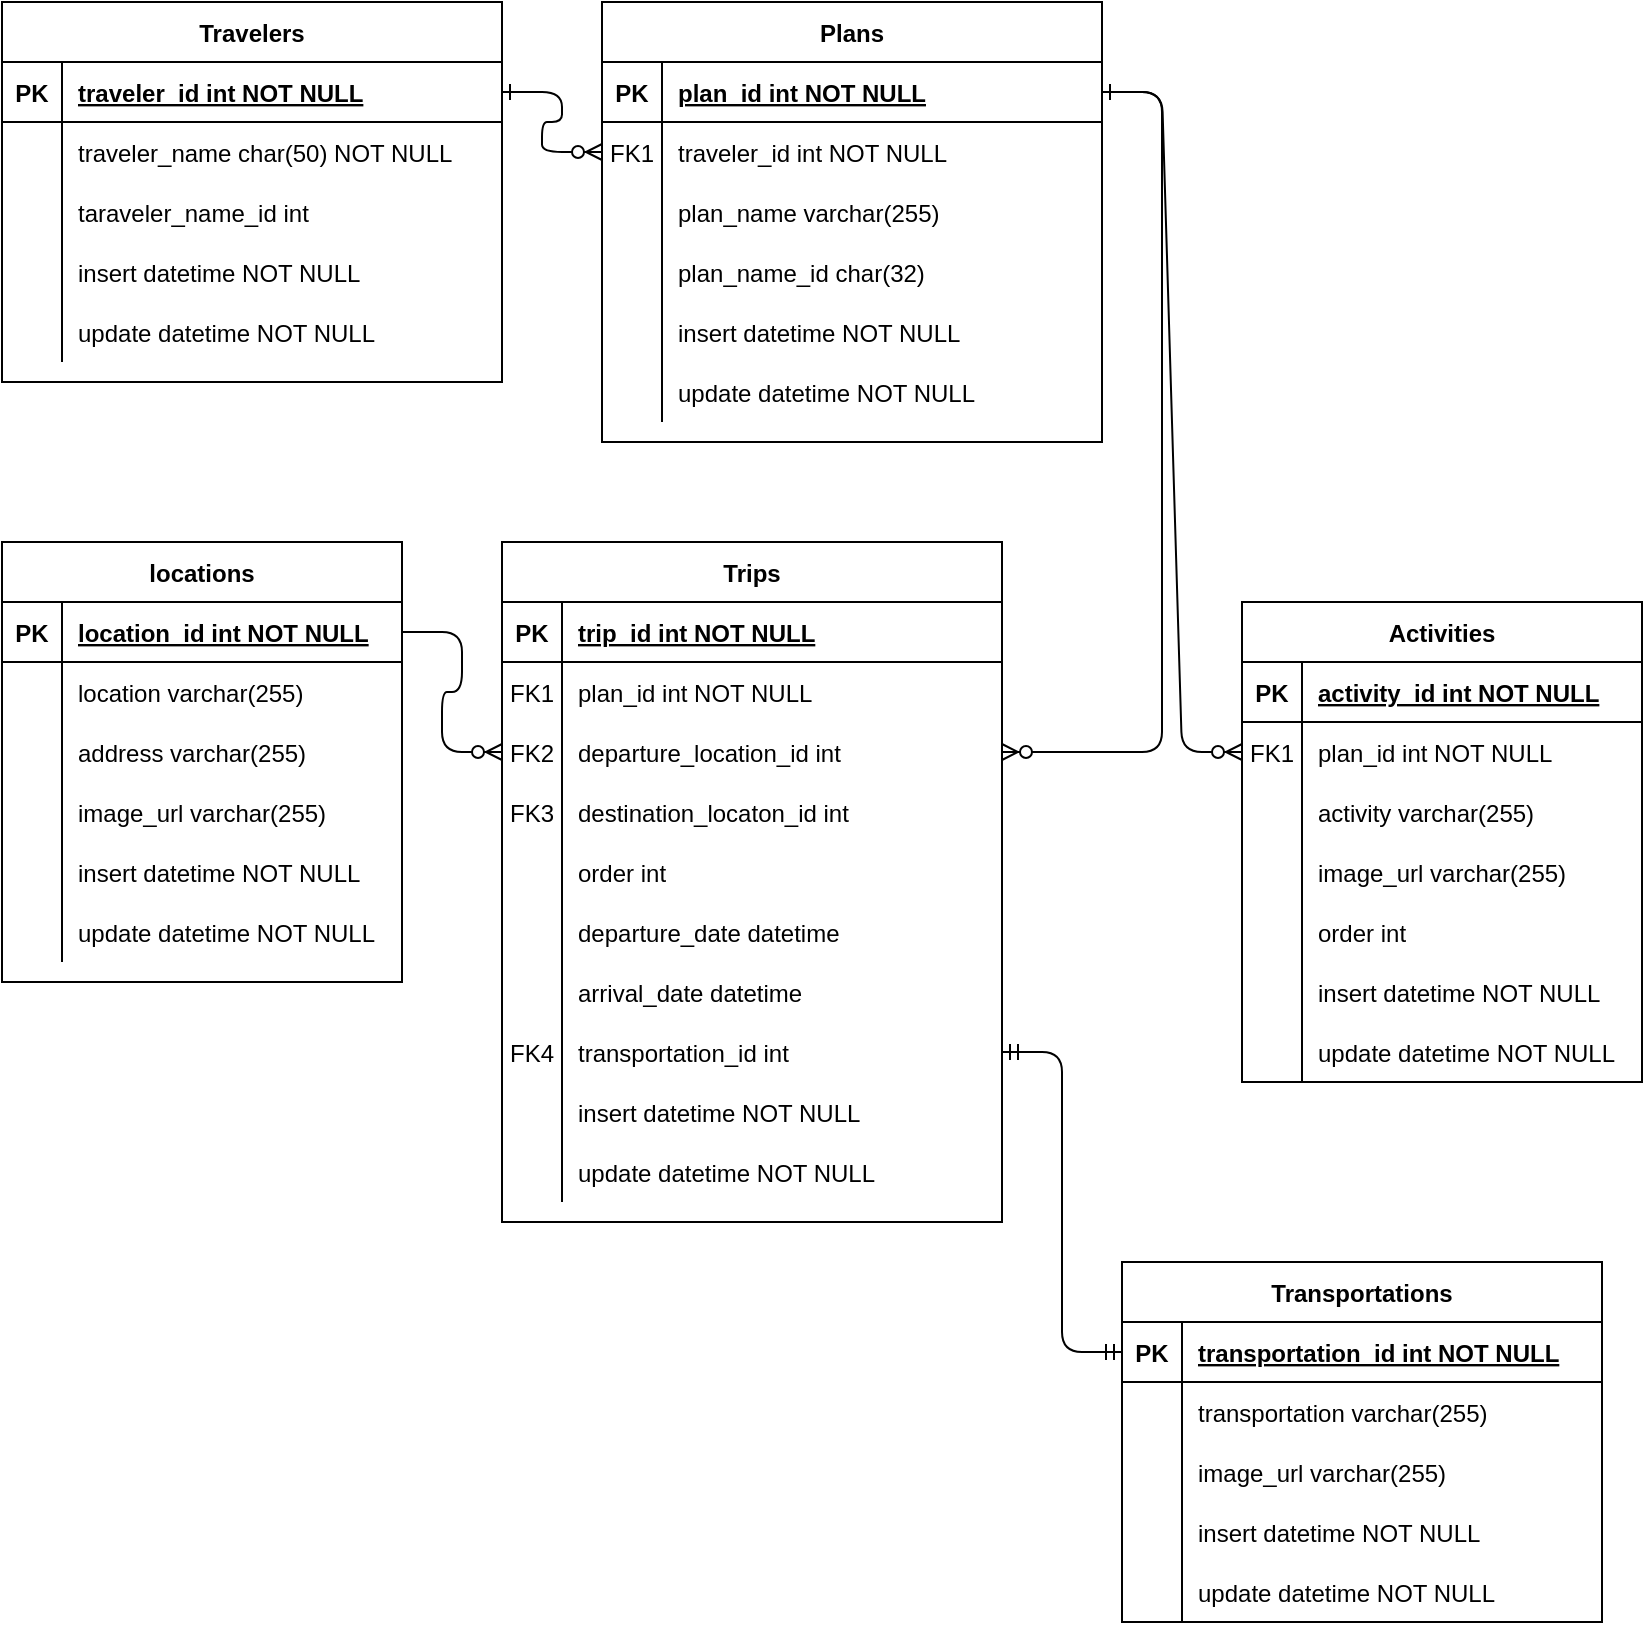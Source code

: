 <mxfile version="13.4.2" type="github">
  <diagram id="R2lEEEUBdFMjLlhIrx00" name="Page-1">
    <mxGraphModel dx="1186" dy="706" grid="1" gridSize="10" guides="1" tooltips="1" connect="1" arrows="1" fold="1" page="1" pageScale="1" pageWidth="850" pageHeight="1100" math="0" shadow="0" extFonts="Permanent Marker^https://fonts.googleapis.com/css?family=Permanent+Marker">
      <root>
        <mxCell id="0" />
        <mxCell id="1" parent="0" />
        <mxCell id="C-vyLk0tnHw3VtMMgP7b-1" value="" style="edgeStyle=entityRelationEdgeStyle;endArrow=ERzeroToMany;startArrow=ERone;endFill=1;startFill=0;" parent="1" source="C-vyLk0tnHw3VtMMgP7b-24" target="C-vyLk0tnHw3VtMMgP7b-6" edge="1">
          <mxGeometry width="100" height="100" relative="1" as="geometry">
            <mxPoint x="340" y="720" as="sourcePoint" />
            <mxPoint x="440" y="620" as="targetPoint" />
          </mxGeometry>
        </mxCell>
        <mxCell id="C-vyLk0tnHw3VtMMgP7b-12" value="" style="edgeStyle=entityRelationEdgeStyle;endArrow=ERzeroToMany;startArrow=ERone;endFill=1;startFill=0;" parent="1" source="C-vyLk0tnHw3VtMMgP7b-3" target="C-vyLk0tnHw3VtMMgP7b-17" edge="1">
          <mxGeometry width="100" height="100" relative="1" as="geometry">
            <mxPoint x="400" y="180" as="sourcePoint" />
            <mxPoint x="460" y="205" as="targetPoint" />
          </mxGeometry>
        </mxCell>
        <mxCell id="DpJ3JhVT5KA6zE6sPH7z-56" value="" style="edgeStyle=entityRelationEdgeStyle;fontSize=12;html=1;endArrow=ERzeroToMany;endFill=1;exitX=1;exitY=0.5;exitDx=0;exitDy=0;entryX=0;entryY=0.5;entryDx=0;entryDy=0;" parent="1" source="DpJ3JhVT5KA6zE6sPH7z-38" target="C-vyLk0tnHw3VtMMgP7b-17" edge="1">
          <mxGeometry width="100" height="100" relative="1" as="geometry">
            <mxPoint x="250" y="560" as="sourcePoint" />
            <mxPoint x="310" y="450" as="targetPoint" />
          </mxGeometry>
        </mxCell>
        <mxCell id="C-vyLk0tnHw3VtMMgP7b-23" value="Travelers" style="shape=table;startSize=30;container=1;collapsible=1;childLayout=tableLayout;fixedRows=1;rowLines=0;fontStyle=1;align=center;resizeLast=1;" parent="1" vertex="1">
          <mxGeometry x="10" y="10" width="250" height="190" as="geometry" />
        </mxCell>
        <mxCell id="C-vyLk0tnHw3VtMMgP7b-24" value="" style="shape=partialRectangle;collapsible=0;dropTarget=0;pointerEvents=0;fillColor=none;points=[[0,0.5],[1,0.5]];portConstraint=eastwest;top=0;left=0;right=0;bottom=1;" parent="C-vyLk0tnHw3VtMMgP7b-23" vertex="1">
          <mxGeometry y="30" width="250" height="30" as="geometry" />
        </mxCell>
        <mxCell id="C-vyLk0tnHw3VtMMgP7b-25" value="PK" style="shape=partialRectangle;overflow=hidden;connectable=0;fillColor=none;top=0;left=0;bottom=0;right=0;fontStyle=1;" parent="C-vyLk0tnHw3VtMMgP7b-24" vertex="1">
          <mxGeometry width="30" height="30" as="geometry" />
        </mxCell>
        <mxCell id="C-vyLk0tnHw3VtMMgP7b-26" value="traveler_id int NOT NULL " style="shape=partialRectangle;overflow=hidden;connectable=0;fillColor=none;top=0;left=0;bottom=0;right=0;align=left;spacingLeft=6;fontStyle=5;" parent="C-vyLk0tnHw3VtMMgP7b-24" vertex="1">
          <mxGeometry x="30" width="220" height="30" as="geometry" />
        </mxCell>
        <mxCell id="C-vyLk0tnHw3VtMMgP7b-27" value="" style="shape=partialRectangle;collapsible=0;dropTarget=0;pointerEvents=0;fillColor=none;points=[[0,0.5],[1,0.5]];portConstraint=eastwest;top=0;left=0;right=0;bottom=0;" parent="C-vyLk0tnHw3VtMMgP7b-23" vertex="1">
          <mxGeometry y="60" width="250" height="30" as="geometry" />
        </mxCell>
        <mxCell id="C-vyLk0tnHw3VtMMgP7b-28" value="" style="shape=partialRectangle;overflow=hidden;connectable=0;fillColor=none;top=0;left=0;bottom=0;right=0;" parent="C-vyLk0tnHw3VtMMgP7b-27" vertex="1">
          <mxGeometry width="30" height="30" as="geometry" />
        </mxCell>
        <mxCell id="C-vyLk0tnHw3VtMMgP7b-29" value="traveler_name char(50) NOT NULL" style="shape=partialRectangle;overflow=hidden;connectable=0;fillColor=none;top=0;left=0;bottom=0;right=0;align=left;spacingLeft=6;" parent="C-vyLk0tnHw3VtMMgP7b-27" vertex="1">
          <mxGeometry x="30" width="220" height="30" as="geometry" />
        </mxCell>
        <mxCell id="DpJ3JhVT5KA6zE6sPH7z-76" style="shape=partialRectangle;collapsible=0;dropTarget=0;pointerEvents=0;fillColor=none;points=[[0,0.5],[1,0.5]];portConstraint=eastwest;top=0;left=0;right=0;bottom=0;" parent="C-vyLk0tnHw3VtMMgP7b-23" vertex="1">
          <mxGeometry y="90" width="250" height="30" as="geometry" />
        </mxCell>
        <mxCell id="DpJ3JhVT5KA6zE6sPH7z-77" style="shape=partialRectangle;overflow=hidden;connectable=0;fillColor=none;top=0;left=0;bottom=0;right=0;" parent="DpJ3JhVT5KA6zE6sPH7z-76" vertex="1">
          <mxGeometry width="30" height="30" as="geometry" />
        </mxCell>
        <mxCell id="DpJ3JhVT5KA6zE6sPH7z-78" value="taraveler_name_id int" style="shape=partialRectangle;overflow=hidden;connectable=0;fillColor=none;top=0;left=0;bottom=0;right=0;align=left;spacingLeft=6;" parent="DpJ3JhVT5KA6zE6sPH7z-76" vertex="1">
          <mxGeometry x="30" width="220" height="30" as="geometry" />
        </mxCell>
        <mxCell id="DpJ3JhVT5KA6zE6sPH7z-67" style="shape=partialRectangle;collapsible=0;dropTarget=0;pointerEvents=0;fillColor=none;points=[[0,0.5],[1,0.5]];portConstraint=eastwest;top=0;left=0;right=0;bottom=0;" parent="C-vyLk0tnHw3VtMMgP7b-23" vertex="1">
          <mxGeometry y="120" width="250" height="30" as="geometry" />
        </mxCell>
        <mxCell id="DpJ3JhVT5KA6zE6sPH7z-68" style="shape=partialRectangle;overflow=hidden;connectable=0;fillColor=none;top=0;left=0;bottom=0;right=0;" parent="DpJ3JhVT5KA6zE6sPH7z-67" vertex="1">
          <mxGeometry width="30" height="30" as="geometry" />
        </mxCell>
        <mxCell id="DpJ3JhVT5KA6zE6sPH7z-69" value="insert datetime NOT NULL" style="shape=partialRectangle;overflow=hidden;connectable=0;fillColor=none;top=0;left=0;bottom=0;right=0;align=left;spacingLeft=6;" parent="DpJ3JhVT5KA6zE6sPH7z-67" vertex="1">
          <mxGeometry x="30" width="220" height="30" as="geometry" />
        </mxCell>
        <mxCell id="DpJ3JhVT5KA6zE6sPH7z-64" style="shape=partialRectangle;collapsible=0;dropTarget=0;pointerEvents=0;fillColor=none;points=[[0,0.5],[1,0.5]];portConstraint=eastwest;top=0;left=0;right=0;bottom=0;" parent="C-vyLk0tnHw3VtMMgP7b-23" vertex="1">
          <mxGeometry y="150" width="250" height="30" as="geometry" />
        </mxCell>
        <mxCell id="DpJ3JhVT5KA6zE6sPH7z-65" style="shape=partialRectangle;overflow=hidden;connectable=0;fillColor=none;top=0;left=0;bottom=0;right=0;" parent="DpJ3JhVT5KA6zE6sPH7z-64" vertex="1">
          <mxGeometry width="30" height="30" as="geometry" />
        </mxCell>
        <mxCell id="DpJ3JhVT5KA6zE6sPH7z-66" value="update datetime NOT NULL" style="shape=partialRectangle;overflow=hidden;connectable=0;fillColor=none;top=0;left=0;bottom=0;right=0;align=left;spacingLeft=6;" parent="DpJ3JhVT5KA6zE6sPH7z-64" vertex="1">
          <mxGeometry x="30" width="220" height="30" as="geometry" />
        </mxCell>
        <mxCell id="C-vyLk0tnHw3VtMMgP7b-2" value="Plans" style="shape=table;startSize=30;container=1;collapsible=1;childLayout=tableLayout;fixedRows=1;rowLines=0;fontStyle=1;align=center;resizeLast=1;" parent="1" vertex="1">
          <mxGeometry x="310" y="10" width="250" height="220" as="geometry" />
        </mxCell>
        <mxCell id="C-vyLk0tnHw3VtMMgP7b-3" value="" style="shape=partialRectangle;collapsible=0;dropTarget=0;pointerEvents=0;fillColor=none;points=[[0,0.5],[1,0.5]];portConstraint=eastwest;top=0;left=0;right=0;bottom=1;" parent="C-vyLk0tnHw3VtMMgP7b-2" vertex="1">
          <mxGeometry y="30" width="250" height="30" as="geometry" />
        </mxCell>
        <mxCell id="C-vyLk0tnHw3VtMMgP7b-4" value="PK" style="shape=partialRectangle;overflow=hidden;connectable=0;fillColor=none;top=0;left=0;bottom=0;right=0;fontStyle=1;" parent="C-vyLk0tnHw3VtMMgP7b-3" vertex="1">
          <mxGeometry width="30" height="30" as="geometry" />
        </mxCell>
        <mxCell id="C-vyLk0tnHw3VtMMgP7b-5" value="plan_id int NOT NULL " style="shape=partialRectangle;overflow=hidden;connectable=0;fillColor=none;top=0;left=0;bottom=0;right=0;align=left;spacingLeft=6;fontStyle=5;" parent="C-vyLk0tnHw3VtMMgP7b-3" vertex="1">
          <mxGeometry x="30" width="220" height="30" as="geometry" />
        </mxCell>
        <mxCell id="C-vyLk0tnHw3VtMMgP7b-6" value="" style="shape=partialRectangle;collapsible=0;dropTarget=0;pointerEvents=0;fillColor=none;points=[[0,0.5],[1,0.5]];portConstraint=eastwest;top=0;left=0;right=0;bottom=0;" parent="C-vyLk0tnHw3VtMMgP7b-2" vertex="1">
          <mxGeometry y="60" width="250" height="30" as="geometry" />
        </mxCell>
        <mxCell id="C-vyLk0tnHw3VtMMgP7b-7" value="FK1" style="shape=partialRectangle;overflow=hidden;connectable=0;fillColor=none;top=0;left=0;bottom=0;right=0;" parent="C-vyLk0tnHw3VtMMgP7b-6" vertex="1">
          <mxGeometry width="30" height="30" as="geometry" />
        </mxCell>
        <mxCell id="C-vyLk0tnHw3VtMMgP7b-8" value="traveler_id int NOT NULL" style="shape=partialRectangle;overflow=hidden;connectable=0;fillColor=none;top=0;left=0;bottom=0;right=0;align=left;spacingLeft=6;" parent="C-vyLk0tnHw3VtMMgP7b-6" vertex="1">
          <mxGeometry x="30" width="220" height="30" as="geometry" />
        </mxCell>
        <mxCell id="DpJ3JhVT5KA6zE6sPH7z-34" style="shape=partialRectangle;collapsible=0;dropTarget=0;pointerEvents=0;fillColor=none;points=[[0,0.5],[1,0.5]];portConstraint=eastwest;top=0;left=0;right=0;bottom=0;" parent="C-vyLk0tnHw3VtMMgP7b-2" vertex="1">
          <mxGeometry y="90" width="250" height="30" as="geometry" />
        </mxCell>
        <mxCell id="DpJ3JhVT5KA6zE6sPH7z-35" style="shape=partialRectangle;overflow=hidden;connectable=0;fillColor=none;top=0;left=0;bottom=0;right=0;" parent="DpJ3JhVT5KA6zE6sPH7z-34" vertex="1">
          <mxGeometry width="30" height="30" as="geometry" />
        </mxCell>
        <mxCell id="DpJ3JhVT5KA6zE6sPH7z-36" value="plan_name varchar(255)" style="shape=partialRectangle;overflow=hidden;connectable=0;fillColor=none;top=0;left=0;bottom=0;right=0;align=left;spacingLeft=6;" parent="DpJ3JhVT5KA6zE6sPH7z-34" vertex="1">
          <mxGeometry x="30" width="220" height="30" as="geometry" />
        </mxCell>
        <mxCell id="DpJ3JhVT5KA6zE6sPH7z-61" style="shape=partialRectangle;collapsible=0;dropTarget=0;pointerEvents=0;fillColor=none;points=[[0,0.5],[1,0.5]];portConstraint=eastwest;top=0;left=0;right=0;bottom=0;" parent="C-vyLk0tnHw3VtMMgP7b-2" vertex="1">
          <mxGeometry y="120" width="250" height="30" as="geometry" />
        </mxCell>
        <mxCell id="DpJ3JhVT5KA6zE6sPH7z-62" style="shape=partialRectangle;overflow=hidden;connectable=0;fillColor=none;top=0;left=0;bottom=0;right=0;" parent="DpJ3JhVT5KA6zE6sPH7z-61" vertex="1">
          <mxGeometry width="30" height="30" as="geometry" />
        </mxCell>
        <mxCell id="DpJ3JhVT5KA6zE6sPH7z-63" value="plan_name_id char(32)" style="shape=partialRectangle;overflow=hidden;connectable=0;fillColor=none;top=0;left=0;bottom=0;right=0;align=left;spacingLeft=6;" parent="DpJ3JhVT5KA6zE6sPH7z-61" vertex="1">
          <mxGeometry x="30" width="220" height="30" as="geometry" />
        </mxCell>
        <mxCell id="C-vyLk0tnHw3VtMMgP7b-9" value="" style="shape=partialRectangle;collapsible=0;dropTarget=0;pointerEvents=0;fillColor=none;points=[[0,0.5],[1,0.5]];portConstraint=eastwest;top=0;left=0;right=0;bottom=0;" parent="C-vyLk0tnHw3VtMMgP7b-2" vertex="1">
          <mxGeometry y="150" width="250" height="30" as="geometry" />
        </mxCell>
        <mxCell id="C-vyLk0tnHw3VtMMgP7b-10" value="" style="shape=partialRectangle;overflow=hidden;connectable=0;fillColor=none;top=0;left=0;bottom=0;right=0;" parent="C-vyLk0tnHw3VtMMgP7b-9" vertex="1">
          <mxGeometry width="30" height="30" as="geometry" />
        </mxCell>
        <mxCell id="C-vyLk0tnHw3VtMMgP7b-11" value="insert datetime NOT NULL" style="shape=partialRectangle;overflow=hidden;connectable=0;fillColor=none;top=0;left=0;bottom=0;right=0;align=left;spacingLeft=6;" parent="C-vyLk0tnHw3VtMMgP7b-9" vertex="1">
          <mxGeometry x="30" width="220" height="30" as="geometry" />
        </mxCell>
        <mxCell id="DpJ3JhVT5KA6zE6sPH7z-16" style="shape=partialRectangle;collapsible=0;dropTarget=0;pointerEvents=0;fillColor=none;points=[[0,0.5],[1,0.5]];portConstraint=eastwest;top=0;left=0;right=0;bottom=0;" parent="C-vyLk0tnHw3VtMMgP7b-2" vertex="1">
          <mxGeometry y="180" width="250" height="30" as="geometry" />
        </mxCell>
        <mxCell id="DpJ3JhVT5KA6zE6sPH7z-17" style="shape=partialRectangle;overflow=hidden;connectable=0;fillColor=none;top=0;left=0;bottom=0;right=0;" parent="DpJ3JhVT5KA6zE6sPH7z-16" vertex="1">
          <mxGeometry width="30" height="30" as="geometry" />
        </mxCell>
        <mxCell id="DpJ3JhVT5KA6zE6sPH7z-18" value="update datetime NOT NULL" style="shape=partialRectangle;overflow=hidden;connectable=0;fillColor=none;top=0;left=0;bottom=0;right=0;align=left;spacingLeft=6;" parent="DpJ3JhVT5KA6zE6sPH7z-16" vertex="1">
          <mxGeometry x="30" width="220" height="30" as="geometry" />
        </mxCell>
        <mxCell id="C-vyLk0tnHw3VtMMgP7b-13" value="Trips" style="shape=table;startSize=30;container=1;collapsible=1;childLayout=tableLayout;fixedRows=1;rowLines=0;fontStyle=1;align=center;resizeLast=1;" parent="1" vertex="1">
          <mxGeometry x="260" y="280" width="250" height="340" as="geometry">
            <mxRectangle x="450" y="280" width="60" height="30" as="alternateBounds" />
          </mxGeometry>
        </mxCell>
        <mxCell id="C-vyLk0tnHw3VtMMgP7b-14" value="" style="shape=partialRectangle;collapsible=0;dropTarget=0;pointerEvents=0;fillColor=none;points=[[0,0.5],[1,0.5]];portConstraint=eastwest;top=0;left=0;right=0;bottom=1;" parent="C-vyLk0tnHw3VtMMgP7b-13" vertex="1">
          <mxGeometry y="30" width="250" height="30" as="geometry" />
        </mxCell>
        <mxCell id="C-vyLk0tnHw3VtMMgP7b-15" value="PK" style="shape=partialRectangle;overflow=hidden;connectable=0;fillColor=none;top=0;left=0;bottom=0;right=0;fontStyle=1;" parent="C-vyLk0tnHw3VtMMgP7b-14" vertex="1">
          <mxGeometry width="30" height="30" as="geometry" />
        </mxCell>
        <mxCell id="C-vyLk0tnHw3VtMMgP7b-16" value="trip_id int NOT NULL " style="shape=partialRectangle;overflow=hidden;connectable=0;fillColor=none;top=0;left=0;bottom=0;right=0;align=left;spacingLeft=6;fontStyle=5;" parent="C-vyLk0tnHw3VtMMgP7b-14" vertex="1">
          <mxGeometry x="30" width="220" height="30" as="geometry" />
        </mxCell>
        <mxCell id="DpJ3JhVT5KA6zE6sPH7z-31" style="shape=partialRectangle;collapsible=0;dropTarget=0;pointerEvents=0;fillColor=none;points=[[0,0.5],[1,0.5]];portConstraint=eastwest;top=0;left=0;right=0;bottom=0;" parent="C-vyLk0tnHw3VtMMgP7b-13" vertex="1">
          <mxGeometry y="60" width="250" height="30" as="geometry" />
        </mxCell>
        <mxCell id="DpJ3JhVT5KA6zE6sPH7z-32" value="FK1" style="shape=partialRectangle;overflow=hidden;connectable=0;fillColor=none;top=0;left=0;bottom=0;right=0;" parent="DpJ3JhVT5KA6zE6sPH7z-31" vertex="1">
          <mxGeometry width="30" height="30" as="geometry" />
        </mxCell>
        <mxCell id="DpJ3JhVT5KA6zE6sPH7z-33" value="plan_id int NOT NULL" style="shape=partialRectangle;overflow=hidden;connectable=0;fillColor=none;top=0;left=0;bottom=0;right=0;align=left;spacingLeft=6;" parent="DpJ3JhVT5KA6zE6sPH7z-31" vertex="1">
          <mxGeometry x="30" width="220" height="30" as="geometry" />
        </mxCell>
        <mxCell id="C-vyLk0tnHw3VtMMgP7b-17" value="" style="shape=partialRectangle;collapsible=0;dropTarget=0;pointerEvents=0;fillColor=none;points=[[0,0.5],[1,0.5]];portConstraint=eastwest;top=0;left=0;right=0;bottom=0;" parent="C-vyLk0tnHw3VtMMgP7b-13" vertex="1">
          <mxGeometry y="90" width="250" height="30" as="geometry" />
        </mxCell>
        <mxCell id="C-vyLk0tnHw3VtMMgP7b-18" value="FK2" style="shape=partialRectangle;overflow=hidden;connectable=0;fillColor=none;top=0;left=0;bottom=0;right=0;" parent="C-vyLk0tnHw3VtMMgP7b-17" vertex="1">
          <mxGeometry width="30" height="30" as="geometry" />
        </mxCell>
        <mxCell id="C-vyLk0tnHw3VtMMgP7b-19" value="departure_location_id int" style="shape=partialRectangle;overflow=hidden;connectable=0;fillColor=none;top=0;left=0;bottom=0;right=0;align=left;spacingLeft=6;" parent="C-vyLk0tnHw3VtMMgP7b-17" vertex="1">
          <mxGeometry x="30" width="220" height="30" as="geometry" />
        </mxCell>
        <mxCell id="DpJ3JhVT5KA6zE6sPH7z-19" style="shape=partialRectangle;collapsible=0;dropTarget=0;pointerEvents=0;fillColor=none;points=[[0,0.5],[1,0.5]];portConstraint=eastwest;top=0;left=0;right=0;bottom=0;" parent="C-vyLk0tnHw3VtMMgP7b-13" vertex="1">
          <mxGeometry y="120" width="250" height="30" as="geometry" />
        </mxCell>
        <mxCell id="DpJ3JhVT5KA6zE6sPH7z-20" value="FK3" style="shape=partialRectangle;overflow=hidden;connectable=0;fillColor=none;top=0;left=0;bottom=0;right=0;" parent="DpJ3JhVT5KA6zE6sPH7z-19" vertex="1">
          <mxGeometry width="30" height="30" as="geometry" />
        </mxCell>
        <mxCell id="DpJ3JhVT5KA6zE6sPH7z-21" value="destination_locaton_id int" style="shape=partialRectangle;overflow=hidden;connectable=0;fillColor=none;top=0;left=0;bottom=0;right=0;align=left;spacingLeft=6;" parent="DpJ3JhVT5KA6zE6sPH7z-19" vertex="1">
          <mxGeometry x="30" width="220" height="30" as="geometry" />
        </mxCell>
        <mxCell id="OcKX6SyRcNT8X7n-72YM-4" style="shape=partialRectangle;collapsible=0;dropTarget=0;pointerEvents=0;fillColor=none;points=[[0,0.5],[1,0.5]];portConstraint=eastwest;top=0;left=0;right=0;bottom=0;" parent="C-vyLk0tnHw3VtMMgP7b-13" vertex="1">
          <mxGeometry y="150" width="250" height="30" as="geometry" />
        </mxCell>
        <mxCell id="OcKX6SyRcNT8X7n-72YM-5" style="shape=partialRectangle;overflow=hidden;connectable=0;fillColor=none;top=0;left=0;bottom=0;right=0;" parent="OcKX6SyRcNT8X7n-72YM-4" vertex="1">
          <mxGeometry width="30" height="30" as="geometry" />
        </mxCell>
        <mxCell id="OcKX6SyRcNT8X7n-72YM-6" value="order int" style="shape=partialRectangle;overflow=hidden;connectable=0;fillColor=none;top=0;left=0;bottom=0;right=0;align=left;spacingLeft=6;" parent="OcKX6SyRcNT8X7n-72YM-4" vertex="1">
          <mxGeometry x="30" width="220" height="30" as="geometry" />
        </mxCell>
        <mxCell id="DpJ3JhVT5KA6zE6sPH7z-28" style="shape=partialRectangle;collapsible=0;dropTarget=0;pointerEvents=0;fillColor=none;points=[[0,0.5],[1,0.5]];portConstraint=eastwest;top=0;left=0;right=0;bottom=0;" parent="C-vyLk0tnHw3VtMMgP7b-13" vertex="1">
          <mxGeometry y="180" width="250" height="30" as="geometry" />
        </mxCell>
        <mxCell id="DpJ3JhVT5KA6zE6sPH7z-29" style="shape=partialRectangle;overflow=hidden;connectable=0;fillColor=none;top=0;left=0;bottom=0;right=0;" parent="DpJ3JhVT5KA6zE6sPH7z-28" vertex="1">
          <mxGeometry width="30" height="30" as="geometry" />
        </mxCell>
        <mxCell id="DpJ3JhVT5KA6zE6sPH7z-30" value="departure_date datetime" style="shape=partialRectangle;overflow=hidden;connectable=0;fillColor=none;top=0;left=0;bottom=0;right=0;align=left;spacingLeft=6;" parent="DpJ3JhVT5KA6zE6sPH7z-28" vertex="1">
          <mxGeometry x="30" width="220" height="30" as="geometry" />
        </mxCell>
        <mxCell id="DpJ3JhVT5KA6zE6sPH7z-25" style="shape=partialRectangle;collapsible=0;dropTarget=0;pointerEvents=0;fillColor=none;points=[[0,0.5],[1,0.5]];portConstraint=eastwest;top=0;left=0;right=0;bottom=0;" parent="C-vyLk0tnHw3VtMMgP7b-13" vertex="1">
          <mxGeometry y="210" width="250" height="30" as="geometry" />
        </mxCell>
        <mxCell id="DpJ3JhVT5KA6zE6sPH7z-26" style="shape=partialRectangle;overflow=hidden;connectable=0;fillColor=none;top=0;left=0;bottom=0;right=0;" parent="DpJ3JhVT5KA6zE6sPH7z-25" vertex="1">
          <mxGeometry width="30" height="30" as="geometry" />
        </mxCell>
        <mxCell id="DpJ3JhVT5KA6zE6sPH7z-27" value="arrival_date datetime" style="shape=partialRectangle;overflow=hidden;connectable=0;fillColor=none;top=0;left=0;bottom=0;right=0;align=left;spacingLeft=6;" parent="DpJ3JhVT5KA6zE6sPH7z-25" vertex="1">
          <mxGeometry x="30" width="220" height="30" as="geometry" />
        </mxCell>
        <mxCell id="8Oy2g4nywIH3oLhb5oOV-4" style="shape=partialRectangle;collapsible=0;dropTarget=0;pointerEvents=0;fillColor=none;points=[[0,0.5],[1,0.5]];portConstraint=eastwest;top=0;left=0;right=0;bottom=0;" parent="C-vyLk0tnHw3VtMMgP7b-13" vertex="1">
          <mxGeometry y="240" width="250" height="30" as="geometry" />
        </mxCell>
        <mxCell id="8Oy2g4nywIH3oLhb5oOV-5" value="FK4" style="shape=partialRectangle;overflow=hidden;connectable=0;fillColor=none;top=0;left=0;bottom=0;right=0;" parent="8Oy2g4nywIH3oLhb5oOV-4" vertex="1">
          <mxGeometry width="30" height="30" as="geometry" />
        </mxCell>
        <mxCell id="8Oy2g4nywIH3oLhb5oOV-6" value="transportation_id int" style="shape=partialRectangle;overflow=hidden;connectable=0;fillColor=none;top=0;left=0;bottom=0;right=0;align=left;spacingLeft=6;" parent="8Oy2g4nywIH3oLhb5oOV-4" vertex="1">
          <mxGeometry x="30" width="220" height="30" as="geometry" />
        </mxCell>
        <mxCell id="C-vyLk0tnHw3VtMMgP7b-20" value="" style="shape=partialRectangle;collapsible=0;dropTarget=0;pointerEvents=0;fillColor=none;points=[[0,0.5],[1,0.5]];portConstraint=eastwest;top=0;left=0;right=0;bottom=0;" parent="C-vyLk0tnHw3VtMMgP7b-13" vertex="1">
          <mxGeometry y="270" width="250" height="30" as="geometry" />
        </mxCell>
        <mxCell id="C-vyLk0tnHw3VtMMgP7b-21" value="" style="shape=partialRectangle;overflow=hidden;connectable=0;fillColor=none;top=0;left=0;bottom=0;right=0;" parent="C-vyLk0tnHw3VtMMgP7b-20" vertex="1">
          <mxGeometry width="30" height="30" as="geometry" />
        </mxCell>
        <mxCell id="C-vyLk0tnHw3VtMMgP7b-22" value="insert datetime NOT NULL" style="shape=partialRectangle;overflow=hidden;connectable=0;fillColor=none;top=0;left=0;bottom=0;right=0;align=left;spacingLeft=6;" parent="C-vyLk0tnHw3VtMMgP7b-20" vertex="1">
          <mxGeometry x="30" width="220" height="30" as="geometry" />
        </mxCell>
        <mxCell id="DpJ3JhVT5KA6zE6sPH7z-13" style="shape=partialRectangle;collapsible=0;dropTarget=0;pointerEvents=0;fillColor=none;points=[[0,0.5],[1,0.5]];portConstraint=eastwest;top=0;left=0;right=0;bottom=0;" parent="C-vyLk0tnHw3VtMMgP7b-13" vertex="1">
          <mxGeometry y="300" width="250" height="30" as="geometry" />
        </mxCell>
        <mxCell id="DpJ3JhVT5KA6zE6sPH7z-14" style="shape=partialRectangle;overflow=hidden;connectable=0;fillColor=none;top=0;left=0;bottom=0;right=0;" parent="DpJ3JhVT5KA6zE6sPH7z-13" vertex="1">
          <mxGeometry width="30" height="30" as="geometry" />
        </mxCell>
        <mxCell id="DpJ3JhVT5KA6zE6sPH7z-15" value="update datetime NOT NULL" style="shape=partialRectangle;overflow=hidden;connectable=0;fillColor=none;top=0;left=0;bottom=0;right=0;align=left;spacingLeft=6;" parent="DpJ3JhVT5KA6zE6sPH7z-13" vertex="1">
          <mxGeometry x="30" width="220" height="30" as="geometry" />
        </mxCell>
        <mxCell id="DpJ3JhVT5KA6zE6sPH7z-37" value="locations" style="shape=table;startSize=30;container=1;collapsible=1;childLayout=tableLayout;fixedRows=1;rowLines=0;fontStyle=1;align=center;resizeLast=1;" parent="1" vertex="1">
          <mxGeometry x="10" y="280" width="200" height="220" as="geometry" />
        </mxCell>
        <mxCell id="DpJ3JhVT5KA6zE6sPH7z-38" value="" style="shape=partialRectangle;collapsible=0;dropTarget=0;pointerEvents=0;fillColor=none;top=0;left=0;bottom=1;right=0;points=[[0,0.5],[1,0.5]];portConstraint=eastwest;" parent="DpJ3JhVT5KA6zE6sPH7z-37" vertex="1">
          <mxGeometry y="30" width="200" height="30" as="geometry" />
        </mxCell>
        <mxCell id="DpJ3JhVT5KA6zE6sPH7z-39" value="PK" style="shape=partialRectangle;connectable=0;fillColor=none;top=0;left=0;bottom=0;right=0;fontStyle=1;overflow=hidden;" parent="DpJ3JhVT5KA6zE6sPH7z-38" vertex="1">
          <mxGeometry width="30" height="30" as="geometry" />
        </mxCell>
        <mxCell id="DpJ3JhVT5KA6zE6sPH7z-40" value="location_id int NOT NULL" style="shape=partialRectangle;connectable=0;fillColor=none;top=0;left=0;bottom=0;right=0;align=left;spacingLeft=6;fontStyle=5;overflow=hidden;" parent="DpJ3JhVT5KA6zE6sPH7z-38" vertex="1">
          <mxGeometry x="30" width="170" height="30" as="geometry" />
        </mxCell>
        <mxCell id="DpJ3JhVT5KA6zE6sPH7z-44" value="" style="shape=partialRectangle;collapsible=0;dropTarget=0;pointerEvents=0;fillColor=none;top=0;left=0;bottom=0;right=0;points=[[0,0.5],[1,0.5]];portConstraint=eastwest;" parent="DpJ3JhVT5KA6zE6sPH7z-37" vertex="1">
          <mxGeometry y="60" width="200" height="30" as="geometry" />
        </mxCell>
        <mxCell id="DpJ3JhVT5KA6zE6sPH7z-45" value="" style="shape=partialRectangle;connectable=0;fillColor=none;top=0;left=0;bottom=0;right=0;editable=1;overflow=hidden;" parent="DpJ3JhVT5KA6zE6sPH7z-44" vertex="1">
          <mxGeometry width="30" height="30" as="geometry" />
        </mxCell>
        <mxCell id="DpJ3JhVT5KA6zE6sPH7z-46" value="location varchar(255)" style="shape=partialRectangle;connectable=0;fillColor=none;top=0;left=0;bottom=0;right=0;align=left;spacingLeft=6;overflow=hidden;" parent="DpJ3JhVT5KA6zE6sPH7z-44" vertex="1">
          <mxGeometry x="30" width="170" height="30" as="geometry" />
        </mxCell>
        <mxCell id="DpJ3JhVT5KA6zE6sPH7z-47" value="" style="shape=partialRectangle;collapsible=0;dropTarget=0;pointerEvents=0;fillColor=none;top=0;left=0;bottom=0;right=0;points=[[0,0.5],[1,0.5]];portConstraint=eastwest;" parent="DpJ3JhVT5KA6zE6sPH7z-37" vertex="1">
          <mxGeometry y="90" width="200" height="30" as="geometry" />
        </mxCell>
        <mxCell id="DpJ3JhVT5KA6zE6sPH7z-48" value="" style="shape=partialRectangle;connectable=0;fillColor=none;top=0;left=0;bottom=0;right=0;editable=1;overflow=hidden;" parent="DpJ3JhVT5KA6zE6sPH7z-47" vertex="1">
          <mxGeometry width="30" height="30" as="geometry" />
        </mxCell>
        <mxCell id="DpJ3JhVT5KA6zE6sPH7z-49" value="address varchar(255)" style="shape=partialRectangle;connectable=0;fillColor=none;top=0;left=0;bottom=0;right=0;align=left;spacingLeft=6;overflow=hidden;" parent="DpJ3JhVT5KA6zE6sPH7z-47" vertex="1">
          <mxGeometry x="30" width="170" height="30" as="geometry" />
        </mxCell>
        <mxCell id="DpJ3JhVT5KA6zE6sPH7z-58" style="shape=partialRectangle;collapsible=0;dropTarget=0;pointerEvents=0;fillColor=none;top=0;left=0;bottom=0;right=0;points=[[0,0.5],[1,0.5]];portConstraint=eastwest;" parent="DpJ3JhVT5KA6zE6sPH7z-37" vertex="1">
          <mxGeometry y="120" width="200" height="30" as="geometry" />
        </mxCell>
        <mxCell id="DpJ3JhVT5KA6zE6sPH7z-59" style="shape=partialRectangle;connectable=0;fillColor=none;top=0;left=0;bottom=0;right=0;editable=1;overflow=hidden;" parent="DpJ3JhVT5KA6zE6sPH7z-58" vertex="1">
          <mxGeometry width="30" height="30" as="geometry" />
        </mxCell>
        <mxCell id="DpJ3JhVT5KA6zE6sPH7z-60" value="image_url varchar(255)" style="shape=partialRectangle;connectable=0;fillColor=none;top=0;left=0;bottom=0;right=0;align=left;spacingLeft=6;overflow=hidden;" parent="DpJ3JhVT5KA6zE6sPH7z-58" vertex="1">
          <mxGeometry x="30" width="170" height="30" as="geometry" />
        </mxCell>
        <mxCell id="DpJ3JhVT5KA6zE6sPH7z-73" style="shape=partialRectangle;collapsible=0;dropTarget=0;pointerEvents=0;fillColor=none;top=0;left=0;bottom=0;right=0;points=[[0,0.5],[1,0.5]];portConstraint=eastwest;" parent="DpJ3JhVT5KA6zE6sPH7z-37" vertex="1">
          <mxGeometry y="150" width="200" height="30" as="geometry" />
        </mxCell>
        <mxCell id="DpJ3JhVT5KA6zE6sPH7z-74" style="shape=partialRectangle;connectable=0;fillColor=none;top=0;left=0;bottom=0;right=0;editable=1;overflow=hidden;" parent="DpJ3JhVT5KA6zE6sPH7z-73" vertex="1">
          <mxGeometry width="30" height="30" as="geometry" />
        </mxCell>
        <mxCell id="DpJ3JhVT5KA6zE6sPH7z-75" value="insert datetime NOT NULL" style="shape=partialRectangle;connectable=0;fillColor=none;top=0;left=0;bottom=0;right=0;align=left;spacingLeft=6;overflow=hidden;" parent="DpJ3JhVT5KA6zE6sPH7z-73" vertex="1">
          <mxGeometry x="30" width="170" height="30" as="geometry" />
        </mxCell>
        <mxCell id="DpJ3JhVT5KA6zE6sPH7z-70" style="shape=partialRectangle;collapsible=0;dropTarget=0;pointerEvents=0;fillColor=none;top=0;left=0;bottom=0;right=0;points=[[0,0.5],[1,0.5]];portConstraint=eastwest;" parent="DpJ3JhVT5KA6zE6sPH7z-37" vertex="1">
          <mxGeometry y="180" width="200" height="30" as="geometry" />
        </mxCell>
        <mxCell id="DpJ3JhVT5KA6zE6sPH7z-71" style="shape=partialRectangle;connectable=0;fillColor=none;top=0;left=0;bottom=0;right=0;editable=1;overflow=hidden;" parent="DpJ3JhVT5KA6zE6sPH7z-70" vertex="1">
          <mxGeometry width="30" height="30" as="geometry" />
        </mxCell>
        <mxCell id="DpJ3JhVT5KA6zE6sPH7z-72" value="update datetime NOT NULL" style="shape=partialRectangle;connectable=0;fillColor=none;top=0;left=0;bottom=0;right=0;align=left;spacingLeft=6;overflow=hidden;" parent="DpJ3JhVT5KA6zE6sPH7z-70" vertex="1">
          <mxGeometry x="30" width="170" height="30" as="geometry" />
        </mxCell>
        <mxCell id="8Oy2g4nywIH3oLhb5oOV-23" value="" style="edgeStyle=entityRelationEdgeStyle;fontSize=12;html=1;endArrow=ERmandOne;startArrow=ERmandOne;entryX=0;entryY=0.5;entryDx=0;entryDy=0;" parent="1" source="8Oy2g4nywIH3oLhb5oOV-4" target="8Oy2g4nywIH3oLhb5oOV-8" edge="1">
          <mxGeometry width="100" height="100" relative="1" as="geometry">
            <mxPoint x="390" y="810" as="sourcePoint" />
            <mxPoint x="490" y="710" as="targetPoint" />
          </mxGeometry>
        </mxCell>
        <mxCell id="8Oy2g4nywIH3oLhb5oOV-46" value="" style="edgeStyle=entityRelationEdgeStyle;endArrow=ERzeroToMany;startArrow=ERone;endFill=1;startFill=0;exitX=1;exitY=0.5;exitDx=0;exitDy=0;entryX=0;entryY=0.5;entryDx=0;entryDy=0;" parent="1" source="C-vyLk0tnHw3VtMMgP7b-3" target="8Oy2g4nywIH3oLhb5oOV-28" edge="1">
          <mxGeometry width="100" height="100" relative="1" as="geometry">
            <mxPoint x="570" y="65" as="sourcePoint" />
            <mxPoint x="520" y="395" as="targetPoint" />
          </mxGeometry>
        </mxCell>
        <mxCell id="8Oy2g4nywIH3oLhb5oOV-7" value="Transportations" style="shape=table;startSize=30;container=1;collapsible=1;childLayout=tableLayout;fixedRows=1;rowLines=0;fontStyle=1;align=center;resizeLast=1;" parent="1" vertex="1">
          <mxGeometry x="570" y="640" width="240" height="180" as="geometry" />
        </mxCell>
        <mxCell id="8Oy2g4nywIH3oLhb5oOV-8" value="" style="shape=partialRectangle;collapsible=0;dropTarget=0;pointerEvents=0;fillColor=none;top=0;left=0;bottom=1;right=0;points=[[0,0.5],[1,0.5]];portConstraint=eastwest;" parent="8Oy2g4nywIH3oLhb5oOV-7" vertex="1">
          <mxGeometry y="30" width="240" height="30" as="geometry" />
        </mxCell>
        <mxCell id="8Oy2g4nywIH3oLhb5oOV-9" value="PK" style="shape=partialRectangle;connectable=0;fillColor=none;top=0;left=0;bottom=0;right=0;fontStyle=1;overflow=hidden;" parent="8Oy2g4nywIH3oLhb5oOV-8" vertex="1">
          <mxGeometry width="30" height="30" as="geometry" />
        </mxCell>
        <mxCell id="8Oy2g4nywIH3oLhb5oOV-10" value="transportation_id int NOT NULL" style="shape=partialRectangle;connectable=0;fillColor=none;top=0;left=0;bottom=0;right=0;align=left;spacingLeft=6;fontStyle=5;overflow=hidden;" parent="8Oy2g4nywIH3oLhb5oOV-8" vertex="1">
          <mxGeometry x="30" width="210" height="30" as="geometry" />
        </mxCell>
        <mxCell id="8Oy2g4nywIH3oLhb5oOV-11" value="" style="shape=partialRectangle;collapsible=0;dropTarget=0;pointerEvents=0;fillColor=none;top=0;left=0;bottom=0;right=0;points=[[0,0.5],[1,0.5]];portConstraint=eastwest;" parent="8Oy2g4nywIH3oLhb5oOV-7" vertex="1">
          <mxGeometry y="60" width="240" height="30" as="geometry" />
        </mxCell>
        <mxCell id="8Oy2g4nywIH3oLhb5oOV-12" value="" style="shape=partialRectangle;connectable=0;fillColor=none;top=0;left=0;bottom=0;right=0;editable=1;overflow=hidden;" parent="8Oy2g4nywIH3oLhb5oOV-11" vertex="1">
          <mxGeometry width="30" height="30" as="geometry" />
        </mxCell>
        <mxCell id="8Oy2g4nywIH3oLhb5oOV-13" value="transportation varchar(255)" style="shape=partialRectangle;connectable=0;fillColor=none;top=0;left=0;bottom=0;right=0;align=left;spacingLeft=6;overflow=hidden;" parent="8Oy2g4nywIH3oLhb5oOV-11" vertex="1">
          <mxGeometry x="30" width="210" height="30" as="geometry" />
        </mxCell>
        <mxCell id="8Oy2g4nywIH3oLhb5oOV-14" value="" style="shape=partialRectangle;collapsible=0;dropTarget=0;pointerEvents=0;fillColor=none;top=0;left=0;bottom=0;right=0;points=[[0,0.5],[1,0.5]];portConstraint=eastwest;" parent="8Oy2g4nywIH3oLhb5oOV-7" vertex="1">
          <mxGeometry y="90" width="240" height="30" as="geometry" />
        </mxCell>
        <mxCell id="8Oy2g4nywIH3oLhb5oOV-15" value="" style="shape=partialRectangle;connectable=0;fillColor=none;top=0;left=0;bottom=0;right=0;editable=1;overflow=hidden;" parent="8Oy2g4nywIH3oLhb5oOV-14" vertex="1">
          <mxGeometry width="30" height="30" as="geometry" />
        </mxCell>
        <mxCell id="8Oy2g4nywIH3oLhb5oOV-16" value="image_url varchar(255)" style="shape=partialRectangle;connectable=0;fillColor=none;top=0;left=0;bottom=0;right=0;align=left;spacingLeft=6;overflow=hidden;" parent="8Oy2g4nywIH3oLhb5oOV-14" vertex="1">
          <mxGeometry x="30" width="210" height="30" as="geometry" />
        </mxCell>
        <mxCell id="8Oy2g4nywIH3oLhb5oOV-17" value="" style="shape=partialRectangle;collapsible=0;dropTarget=0;pointerEvents=0;fillColor=none;top=0;left=0;bottom=0;right=0;points=[[0,0.5],[1,0.5]];portConstraint=eastwest;" parent="8Oy2g4nywIH3oLhb5oOV-7" vertex="1">
          <mxGeometry y="120" width="240" height="30" as="geometry" />
        </mxCell>
        <mxCell id="8Oy2g4nywIH3oLhb5oOV-18" value="" style="shape=partialRectangle;connectable=0;fillColor=none;top=0;left=0;bottom=0;right=0;editable=1;overflow=hidden;" parent="8Oy2g4nywIH3oLhb5oOV-17" vertex="1">
          <mxGeometry width="30" height="30" as="geometry" />
        </mxCell>
        <mxCell id="8Oy2g4nywIH3oLhb5oOV-19" value="insert datetime NOT NULL" style="shape=partialRectangle;connectable=0;fillColor=none;top=0;left=0;bottom=0;right=0;align=left;spacingLeft=6;overflow=hidden;" parent="8Oy2g4nywIH3oLhb5oOV-17" vertex="1">
          <mxGeometry x="30" width="210" height="30" as="geometry" />
        </mxCell>
        <mxCell id="8Oy2g4nywIH3oLhb5oOV-20" style="shape=partialRectangle;collapsible=0;dropTarget=0;pointerEvents=0;fillColor=none;top=0;left=0;bottom=0;right=0;points=[[0,0.5],[1,0.5]];portConstraint=eastwest;" parent="8Oy2g4nywIH3oLhb5oOV-7" vertex="1">
          <mxGeometry y="150" width="240" height="30" as="geometry" />
        </mxCell>
        <mxCell id="8Oy2g4nywIH3oLhb5oOV-21" style="shape=partialRectangle;connectable=0;fillColor=none;top=0;left=0;bottom=0;right=0;editable=1;overflow=hidden;" parent="8Oy2g4nywIH3oLhb5oOV-20" vertex="1">
          <mxGeometry width="30" height="30" as="geometry" />
        </mxCell>
        <mxCell id="8Oy2g4nywIH3oLhb5oOV-22" value="update datetime NOT NULL" style="shape=partialRectangle;connectable=0;fillColor=none;top=0;left=0;bottom=0;right=0;align=left;spacingLeft=6;overflow=hidden;" parent="8Oy2g4nywIH3oLhb5oOV-20" vertex="1">
          <mxGeometry x="30" width="210" height="30" as="geometry" />
        </mxCell>
        <mxCell id="8Oy2g4nywIH3oLhb5oOV-24" value="Activities" style="shape=table;startSize=30;container=1;collapsible=1;childLayout=tableLayout;fixedRows=1;rowLines=0;fontStyle=1;align=center;resizeLast=1;" parent="1" vertex="1">
          <mxGeometry x="630" y="310" width="200" height="240" as="geometry" />
        </mxCell>
        <mxCell id="8Oy2g4nywIH3oLhb5oOV-25" value="" style="shape=partialRectangle;collapsible=0;dropTarget=0;pointerEvents=0;fillColor=none;top=0;left=0;bottom=1;right=0;points=[[0,0.5],[1,0.5]];portConstraint=eastwest;" parent="8Oy2g4nywIH3oLhb5oOV-24" vertex="1">
          <mxGeometry y="30" width="200" height="30" as="geometry" />
        </mxCell>
        <mxCell id="8Oy2g4nywIH3oLhb5oOV-26" value="PK" style="shape=partialRectangle;connectable=0;fillColor=none;top=0;left=0;bottom=0;right=0;fontStyle=1;overflow=hidden;" parent="8Oy2g4nywIH3oLhb5oOV-25" vertex="1">
          <mxGeometry width="30" height="30" as="geometry" />
        </mxCell>
        <mxCell id="8Oy2g4nywIH3oLhb5oOV-27" value="activity_id int NOT NULL" style="shape=partialRectangle;connectable=0;fillColor=none;top=0;left=0;bottom=0;right=0;align=left;spacingLeft=6;fontStyle=5;overflow=hidden;" parent="8Oy2g4nywIH3oLhb5oOV-25" vertex="1">
          <mxGeometry x="30" width="170" height="30" as="geometry" />
        </mxCell>
        <mxCell id="8Oy2g4nywIH3oLhb5oOV-28" value="" style="shape=partialRectangle;collapsible=0;dropTarget=0;pointerEvents=0;fillColor=none;top=0;left=0;bottom=0;right=0;points=[[0,0.5],[1,0.5]];portConstraint=eastwest;" parent="8Oy2g4nywIH3oLhb5oOV-24" vertex="1">
          <mxGeometry y="60" width="200" height="30" as="geometry" />
        </mxCell>
        <mxCell id="8Oy2g4nywIH3oLhb5oOV-29" value="FK1" style="shape=partialRectangle;connectable=0;fillColor=none;top=0;left=0;bottom=0;right=0;editable=1;overflow=hidden;" parent="8Oy2g4nywIH3oLhb5oOV-28" vertex="1">
          <mxGeometry width="30" height="30" as="geometry" />
        </mxCell>
        <mxCell id="8Oy2g4nywIH3oLhb5oOV-30" value="plan_id int NOT NULL" style="shape=partialRectangle;connectable=0;fillColor=none;top=0;left=0;bottom=0;right=0;align=left;spacingLeft=6;overflow=hidden;" parent="8Oy2g4nywIH3oLhb5oOV-28" vertex="1">
          <mxGeometry x="30" width="170" height="30" as="geometry" />
        </mxCell>
        <mxCell id="8Oy2g4nywIH3oLhb5oOV-31" value="" style="shape=partialRectangle;collapsible=0;dropTarget=0;pointerEvents=0;fillColor=none;top=0;left=0;bottom=0;right=0;points=[[0,0.5],[1,0.5]];portConstraint=eastwest;" parent="8Oy2g4nywIH3oLhb5oOV-24" vertex="1">
          <mxGeometry y="90" width="200" height="30" as="geometry" />
        </mxCell>
        <mxCell id="8Oy2g4nywIH3oLhb5oOV-32" value="" style="shape=partialRectangle;connectable=0;fillColor=none;top=0;left=0;bottom=0;right=0;editable=1;overflow=hidden;" parent="8Oy2g4nywIH3oLhb5oOV-31" vertex="1">
          <mxGeometry width="30" height="30" as="geometry" />
        </mxCell>
        <mxCell id="8Oy2g4nywIH3oLhb5oOV-33" value="activity varchar(255)" style="shape=partialRectangle;connectable=0;fillColor=none;top=0;left=0;bottom=0;right=0;align=left;spacingLeft=6;overflow=hidden;" parent="8Oy2g4nywIH3oLhb5oOV-31" vertex="1">
          <mxGeometry x="30" width="170" height="30" as="geometry" />
        </mxCell>
        <mxCell id="8Oy2g4nywIH3oLhb5oOV-34" value="" style="shape=partialRectangle;collapsible=0;dropTarget=0;pointerEvents=0;fillColor=none;top=0;left=0;bottom=0;right=0;points=[[0,0.5],[1,0.5]];portConstraint=eastwest;" parent="8Oy2g4nywIH3oLhb5oOV-24" vertex="1">
          <mxGeometry y="120" width="200" height="30" as="geometry" />
        </mxCell>
        <mxCell id="8Oy2g4nywIH3oLhb5oOV-35" value="" style="shape=partialRectangle;connectable=0;fillColor=none;top=0;left=0;bottom=0;right=0;editable=1;overflow=hidden;" parent="8Oy2g4nywIH3oLhb5oOV-34" vertex="1">
          <mxGeometry width="30" height="30" as="geometry" />
        </mxCell>
        <mxCell id="8Oy2g4nywIH3oLhb5oOV-36" value="image_url varchar(255)" style="shape=partialRectangle;connectable=0;fillColor=none;top=0;left=0;bottom=0;right=0;align=left;spacingLeft=6;overflow=hidden;" parent="8Oy2g4nywIH3oLhb5oOV-34" vertex="1">
          <mxGeometry x="30" width="170" height="30" as="geometry" />
        </mxCell>
        <mxCell id="8Oy2g4nywIH3oLhb5oOV-40" style="shape=partialRectangle;collapsible=0;dropTarget=0;pointerEvents=0;fillColor=none;top=0;left=0;bottom=0;right=0;points=[[0,0.5],[1,0.5]];portConstraint=eastwest;" parent="8Oy2g4nywIH3oLhb5oOV-24" vertex="1">
          <mxGeometry y="150" width="200" height="30" as="geometry" />
        </mxCell>
        <mxCell id="8Oy2g4nywIH3oLhb5oOV-41" style="shape=partialRectangle;connectable=0;fillColor=none;top=0;left=0;bottom=0;right=0;editable=1;overflow=hidden;" parent="8Oy2g4nywIH3oLhb5oOV-40" vertex="1">
          <mxGeometry width="30" height="30" as="geometry" />
        </mxCell>
        <mxCell id="8Oy2g4nywIH3oLhb5oOV-42" value="order int" style="shape=partialRectangle;connectable=0;fillColor=none;top=0;left=0;bottom=0;right=0;align=left;spacingLeft=6;overflow=hidden;" parent="8Oy2g4nywIH3oLhb5oOV-40" vertex="1">
          <mxGeometry x="30" width="170" height="30" as="geometry" />
        </mxCell>
        <mxCell id="8Oy2g4nywIH3oLhb5oOV-37" style="shape=partialRectangle;collapsible=0;dropTarget=0;pointerEvents=0;fillColor=none;top=0;left=0;bottom=0;right=0;points=[[0,0.5],[1,0.5]];portConstraint=eastwest;" parent="8Oy2g4nywIH3oLhb5oOV-24" vertex="1">
          <mxGeometry y="180" width="200" height="30" as="geometry" />
        </mxCell>
        <mxCell id="8Oy2g4nywIH3oLhb5oOV-38" style="shape=partialRectangle;connectable=0;fillColor=none;top=0;left=0;bottom=0;right=0;editable=1;overflow=hidden;" parent="8Oy2g4nywIH3oLhb5oOV-37" vertex="1">
          <mxGeometry width="30" height="30" as="geometry" />
        </mxCell>
        <mxCell id="8Oy2g4nywIH3oLhb5oOV-39" value="insert datetime NOT NULL" style="shape=partialRectangle;connectable=0;fillColor=none;top=0;left=0;bottom=0;right=0;align=left;spacingLeft=6;overflow=hidden;" parent="8Oy2g4nywIH3oLhb5oOV-37" vertex="1">
          <mxGeometry x="30" width="170" height="30" as="geometry" />
        </mxCell>
        <mxCell id="8Oy2g4nywIH3oLhb5oOV-43" style="shape=partialRectangle;collapsible=0;dropTarget=0;pointerEvents=0;fillColor=none;top=0;left=0;bottom=0;right=0;points=[[0,0.5],[1,0.5]];portConstraint=eastwest;" parent="8Oy2g4nywIH3oLhb5oOV-24" vertex="1">
          <mxGeometry y="210" width="200" height="30" as="geometry" />
        </mxCell>
        <mxCell id="8Oy2g4nywIH3oLhb5oOV-44" style="shape=partialRectangle;connectable=0;fillColor=none;top=0;left=0;bottom=0;right=0;editable=1;overflow=hidden;" parent="8Oy2g4nywIH3oLhb5oOV-43" vertex="1">
          <mxGeometry width="30" height="30" as="geometry" />
        </mxCell>
        <mxCell id="8Oy2g4nywIH3oLhb5oOV-45" value="update datetime NOT NULL" style="shape=partialRectangle;connectable=0;fillColor=none;top=0;left=0;bottom=0;right=0;align=left;spacingLeft=6;overflow=hidden;" parent="8Oy2g4nywIH3oLhb5oOV-43" vertex="1">
          <mxGeometry x="30" width="170" height="30" as="geometry" />
        </mxCell>
      </root>
    </mxGraphModel>
  </diagram>
</mxfile>
